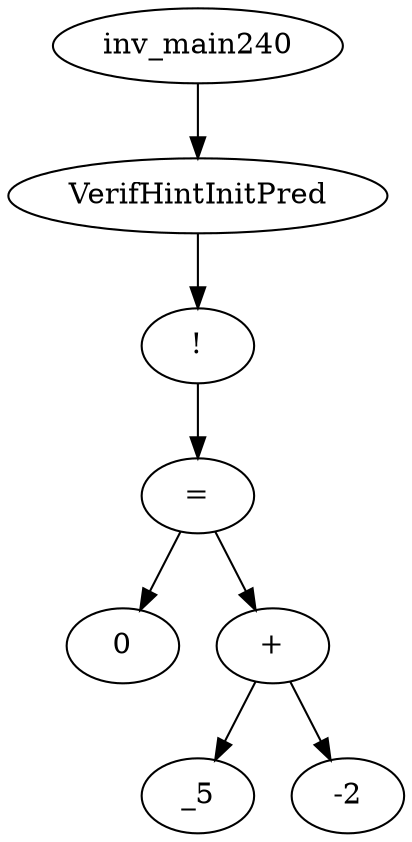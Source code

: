 digraph dag {
0 [label="inv_main240"];
1 [label="VerifHintInitPred"];
2 [label="!"];
3 [label="="];
4 [label="0"];
5 [label="+"];
6 [label="_5"];
7 [label="-2"];
0->1
1->2
2->3
3->5
3 -> 4
5->7
5 -> 6
}
